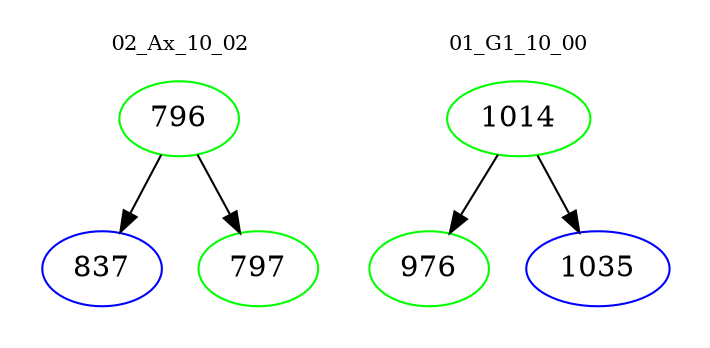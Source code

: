 digraph{
subgraph cluster_0 {
color = white
label = "02_Ax_10_02";
fontsize=10;
T0_796 [label="796", color="green"]
T0_796 -> T0_837 [color="black"]
T0_837 [label="837", color="blue"]
T0_796 -> T0_797 [color="black"]
T0_797 [label="797", color="green"]
}
subgraph cluster_1 {
color = white
label = "01_G1_10_00";
fontsize=10;
T1_1014 [label="1014", color="green"]
T1_1014 -> T1_976 [color="black"]
T1_976 [label="976", color="green"]
T1_1014 -> T1_1035 [color="black"]
T1_1035 [label="1035", color="blue"]
}
}
